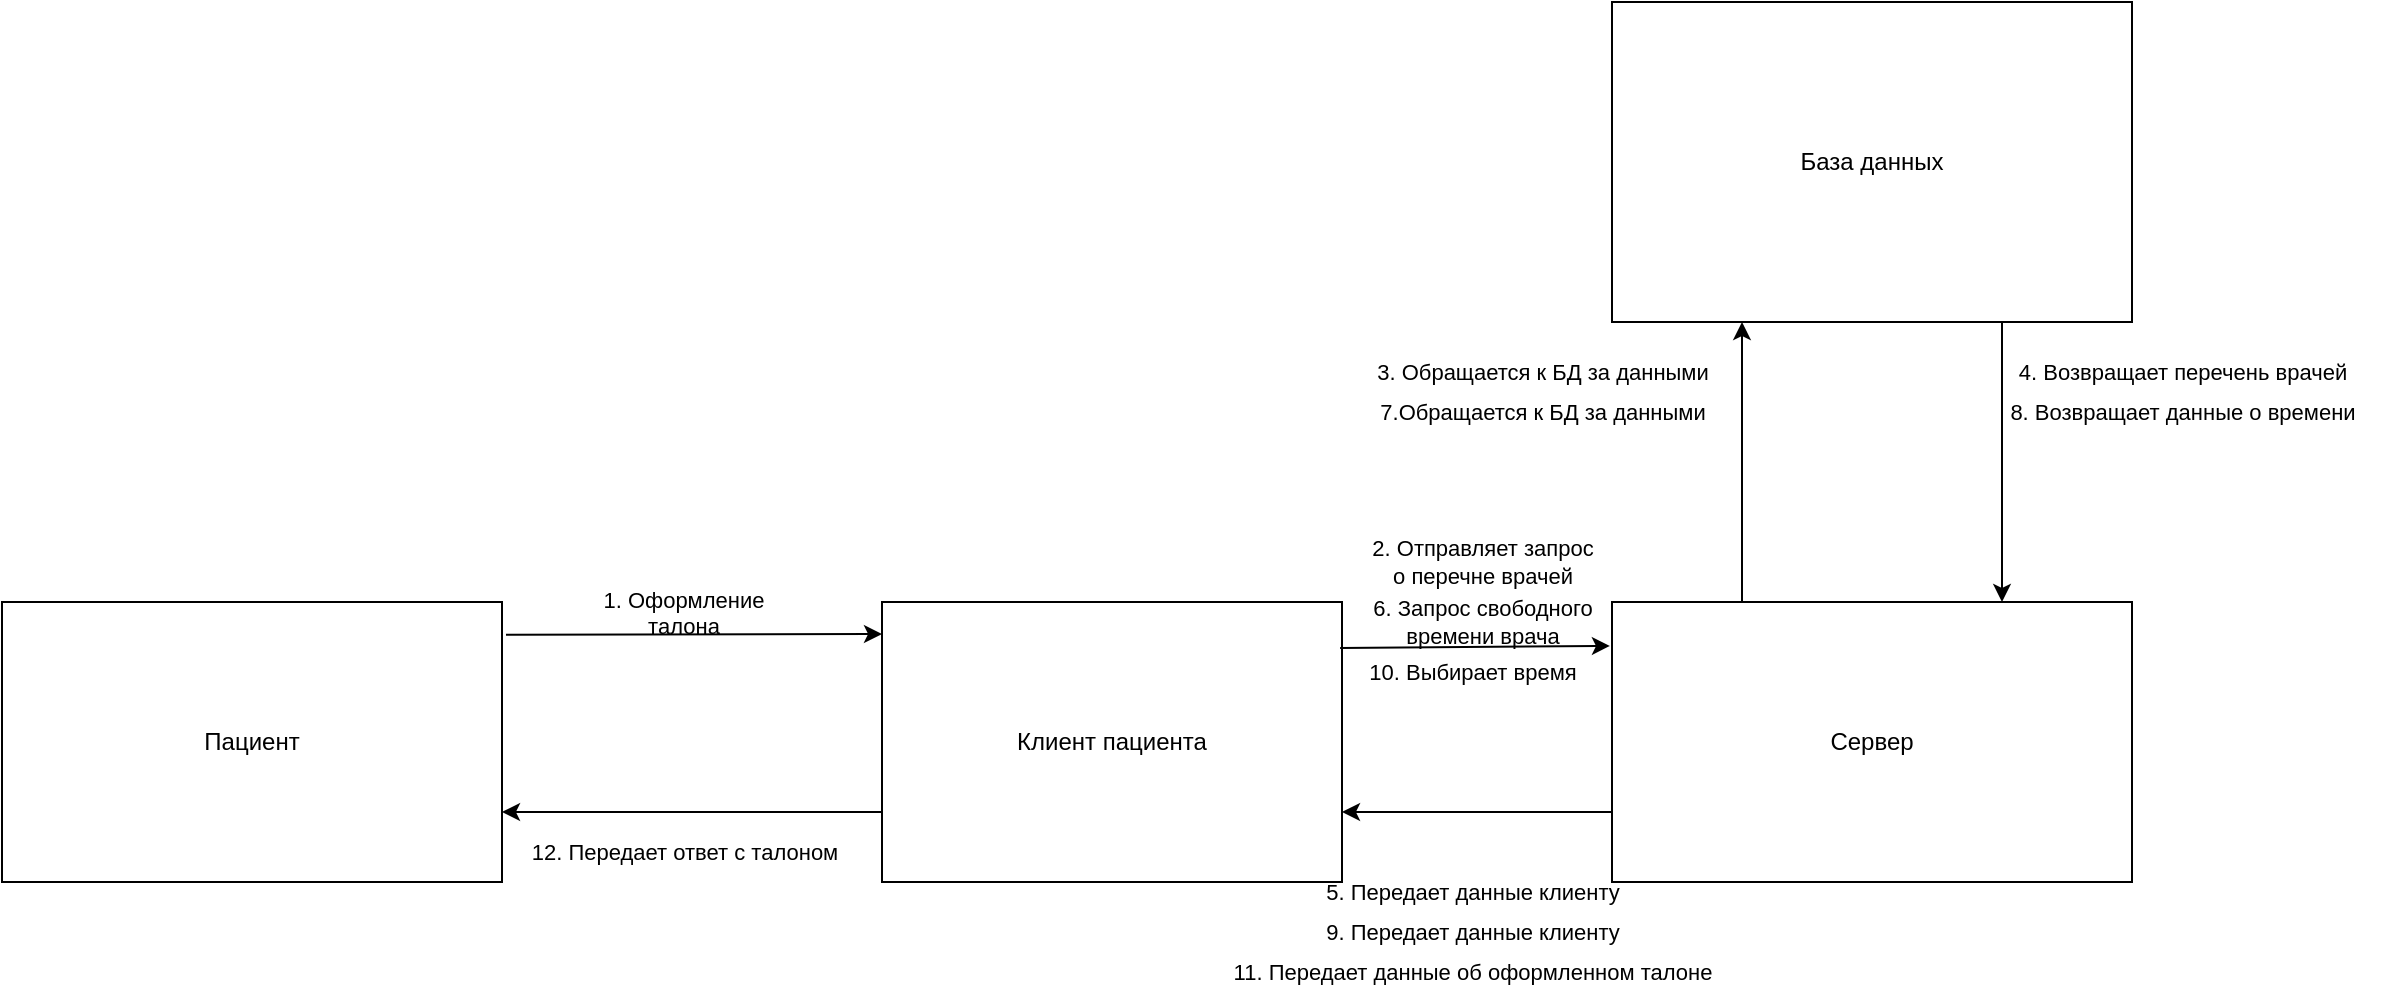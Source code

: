 <mxfile version="20.6.0" type="device"><diagram id="HDsuyk0Cx7PxwLh9lo51" name="Страница 1"><mxGraphModel dx="1422" dy="794" grid="1" gridSize="10" guides="1" tooltips="1" connect="1" arrows="1" fold="1" page="1" pageScale="1" pageWidth="1169" pageHeight="827" math="0" shadow="0"><root><mxCell id="0"/><mxCell id="1" parent="0"/><mxCell id="BnWqAtHjnVXrz1xGwC5M-1" value="Пациент" style="rounded=0;whiteSpace=wrap;html=1;" parent="1" vertex="1"><mxGeometry y="380" width="250" height="140" as="geometry"/></mxCell><mxCell id="BnWqAtHjnVXrz1xGwC5M-2" value="Клиент пациента" style="rounded=0;whiteSpace=wrap;html=1;" parent="1" vertex="1"><mxGeometry x="440" y="380" width="230" height="140" as="geometry"/></mxCell><mxCell id="BnWqAtHjnVXrz1xGwC5M-3" value="Сервер" style="rounded=0;whiteSpace=wrap;html=1;" parent="1" vertex="1"><mxGeometry x="805" y="380" width="260" height="140" as="geometry"/></mxCell><mxCell id="BnWqAtHjnVXrz1xGwC5M-4" value="База данных" style="rounded=0;whiteSpace=wrap;html=1;" parent="1" vertex="1"><mxGeometry x="805" y="80" width="260" height="160" as="geometry"/></mxCell><mxCell id="BnWqAtHjnVXrz1xGwC5M-5" value="" style="endArrow=classic;html=1;rounded=0;exitX=1.008;exitY=0.117;exitDx=0;exitDy=0;exitPerimeter=0;" parent="1" source="BnWqAtHjnVXrz1xGwC5M-1" edge="1"><mxGeometry width="50" height="50" relative="1" as="geometry"><mxPoint x="390" y="430" as="sourcePoint"/><mxPoint x="440" y="396" as="targetPoint"/></mxGeometry></mxCell><mxCell id="BnWqAtHjnVXrz1xGwC5M-6" value="1. Оформление талона" style="text;strokeColor=none;fillColor=none;align=center;verticalAlign=middle;spacingLeft=4;spacingRight=4;overflow=hidden;points=[[0,0.5],[1,0.5]];portConstraint=eastwest;rotatable=0;whiteSpace=wrap;html=1;fontSize=11;" parent="1" vertex="1"><mxGeometry x="290" y="370" width="102" height="30" as="geometry"/></mxCell><mxCell id="BnWqAtHjnVXrz1xGwC5M-7" value="" style="endArrow=classic;html=1;rounded=0;exitX=0;exitY=0.75;exitDx=0;exitDy=0;entryX=1;entryY=0.75;entryDx=0;entryDy=0;" parent="1" source="BnWqAtHjnVXrz1xGwC5M-2" target="BnWqAtHjnVXrz1xGwC5M-1" edge="1"><mxGeometry width="50" height="50" relative="1" as="geometry"><mxPoint x="390" y="430" as="sourcePoint"/><mxPoint x="440" y="380" as="targetPoint"/></mxGeometry></mxCell><mxCell id="BnWqAtHjnVXrz1xGwC5M-8" value="" style="endArrow=classic;html=1;rounded=0;exitX=0.996;exitY=0.164;exitDx=0;exitDy=0;entryX=-0.004;entryY=0.157;entryDx=0;entryDy=0;entryPerimeter=0;exitPerimeter=0;" parent="1" source="BnWqAtHjnVXrz1xGwC5M-2" target="BnWqAtHjnVXrz1xGwC5M-3" edge="1"><mxGeometry width="50" height="50" relative="1" as="geometry"><mxPoint x="390" y="430" as="sourcePoint"/><mxPoint x="440" y="380" as="targetPoint"/><Array as="points"/></mxGeometry></mxCell><mxCell id="BnWqAtHjnVXrz1xGwC5M-12" value="" style="endArrow=classic;html=1;rounded=0;entryX=0.25;entryY=1;entryDx=0;entryDy=0;exitX=0.25;exitY=0;exitDx=0;exitDy=0;" parent="1" source="BnWqAtHjnVXrz1xGwC5M-3" target="BnWqAtHjnVXrz1xGwC5M-4" edge="1"><mxGeometry width="50" height="50" relative="1" as="geometry"><mxPoint x="390" y="430" as="sourcePoint"/><mxPoint x="440" y="380" as="targetPoint"/></mxGeometry></mxCell><mxCell id="BnWqAtHjnVXrz1xGwC5M-14" value="" style="endArrow=classic;html=1;rounded=0;exitX=0.75;exitY=1;exitDx=0;exitDy=0;entryX=0.75;entryY=0;entryDx=0;entryDy=0;" parent="1" source="BnWqAtHjnVXrz1xGwC5M-4" target="BnWqAtHjnVXrz1xGwC5M-3" edge="1"><mxGeometry width="50" height="50" relative="1" as="geometry"><mxPoint x="390" y="300" as="sourcePoint"/><mxPoint x="440" y="250" as="targetPoint"/></mxGeometry></mxCell><mxCell id="ybb7Ascu_OYBbYCArHZr-1" value="" style="endArrow=classic;html=1;rounded=0;exitX=0;exitY=0.75;exitDx=0;exitDy=0;entryX=1;entryY=0.75;entryDx=0;entryDy=0;" parent="1" source="BnWqAtHjnVXrz1xGwC5M-3" target="BnWqAtHjnVXrz1xGwC5M-2" edge="1"><mxGeometry width="50" height="50" relative="1" as="geometry"><mxPoint x="390" y="430" as="sourcePoint"/><mxPoint x="440" y="380" as="targetPoint"/></mxGeometry></mxCell><mxCell id="ybb7Ascu_OYBbYCArHZr-3" value="2. Отправляет запрос &lt;br style=&quot;font-size: 11px;&quot;&gt;о перечне врачей" style="text;html=1;align=center;verticalAlign=middle;resizable=0;points=[];autosize=1;strokeColor=none;fillColor=none;fontSize=11;" parent="1" vertex="1"><mxGeometry x="675" y="340" width="130" height="40" as="geometry"/></mxCell><mxCell id="ybb7Ascu_OYBbYCArHZr-4" value="3. Обращается к БД за данными" style="text;html=1;align=center;verticalAlign=middle;resizable=0;points=[];autosize=1;strokeColor=none;fillColor=none;fontSize=11;" parent="1" vertex="1"><mxGeometry x="675" y="250" width="190" height="30" as="geometry"/></mxCell><mxCell id="ybb7Ascu_OYBbYCArHZr-5" value="4. Возвращает перечень врачей" style="text;html=1;align=center;verticalAlign=middle;resizable=0;points=[];autosize=1;strokeColor=none;fillColor=none;fontSize=11;" parent="1" vertex="1"><mxGeometry x="995" y="250" width="190" height="30" as="geometry"/></mxCell><mxCell id="ybb7Ascu_OYBbYCArHZr-6" value="5. Передает данные клиенту" style="text;html=1;align=center;verticalAlign=middle;resizable=0;points=[];autosize=1;strokeColor=none;fillColor=none;fontSize=11;" parent="1" vertex="1"><mxGeometry x="650" y="510" width="170" height="30" as="geometry"/></mxCell><mxCell id="ybb7Ascu_OYBbYCArHZr-7" value="6. Запрос свободного &lt;br&gt;времени врача" style="text;html=1;align=center;verticalAlign=middle;resizable=0;points=[];autosize=1;strokeColor=none;fillColor=none;fontSize=11;" parent="1" vertex="1"><mxGeometry x="675" y="370" width="130" height="40" as="geometry"/></mxCell><mxCell id="ybb7Ascu_OYBbYCArHZr-8" value="7.Обращается к БД за данными" style="text;html=1;align=center;verticalAlign=middle;resizable=0;points=[];autosize=1;strokeColor=none;fillColor=none;fontSize=11;" parent="1" vertex="1"><mxGeometry x="675" y="270" width="190" height="30" as="geometry"/></mxCell><mxCell id="ybb7Ascu_OYBbYCArHZr-9" value="8. Возвращает данные о времени" style="text;html=1;align=center;verticalAlign=middle;resizable=0;points=[];autosize=1;strokeColor=none;fillColor=none;fontSize=11;" parent="1" vertex="1"><mxGeometry x="990" y="270" width="200" height="30" as="geometry"/></mxCell><mxCell id="ybb7Ascu_OYBbYCArHZr-10" value="9. Передает данные клиенту" style="text;html=1;align=center;verticalAlign=middle;resizable=0;points=[];autosize=1;strokeColor=none;fillColor=none;fontSize=11;" parent="1" vertex="1"><mxGeometry x="650" y="530" width="170" height="30" as="geometry"/></mxCell><mxCell id="ybb7Ascu_OYBbYCArHZr-11" value="10. Выбирает время" style="text;html=1;align=center;verticalAlign=middle;resizable=0;points=[];autosize=1;strokeColor=none;fillColor=none;fontSize=11;" parent="1" vertex="1"><mxGeometry x="670" y="400" width="130" height="30" as="geometry"/></mxCell><mxCell id="ybb7Ascu_OYBbYCArHZr-12" value="11. Передает данные об оформленном талоне" style="text;html=1;align=center;verticalAlign=middle;resizable=0;points=[];autosize=1;strokeColor=none;fillColor=none;fontSize=11;" parent="1" vertex="1"><mxGeometry x="605" y="550" width="260" height="30" as="geometry"/></mxCell><mxCell id="ybb7Ascu_OYBbYCArHZr-13" value="12. Передает ответ с талоном" style="text;html=1;align=center;verticalAlign=middle;resizable=0;points=[];autosize=1;strokeColor=none;fillColor=none;fontSize=11;" parent="1" vertex="1"><mxGeometry x="251" y="490" width="180" height="30" as="geometry"/></mxCell></root></mxGraphModel></diagram></mxfile>